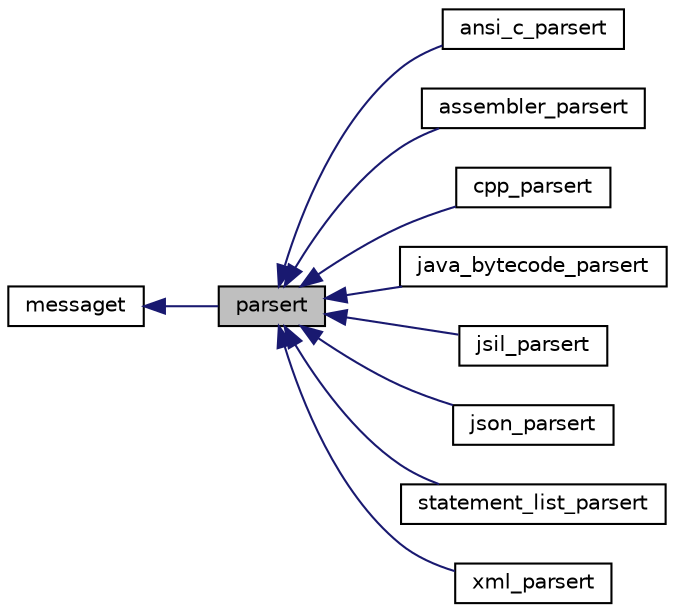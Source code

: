 digraph "parsert"
{
 // LATEX_PDF_SIZE
  bgcolor="transparent";
  edge [fontname="Helvetica",fontsize="10",labelfontname="Helvetica",labelfontsize="10"];
  node [fontname="Helvetica",fontsize="10",shape=record];
  rankdir="LR";
  Node1 [label="parsert",height=0.2,width=0.4,color="black", fillcolor="grey75", style="filled", fontcolor="black",tooltip=" "];
  Node2 -> Node1 [dir="back",color="midnightblue",fontsize="10",style="solid",fontname="Helvetica"];
  Node2 [label="messaget",height=0.2,width=0.4,color="black",URL="$classmessaget.html",tooltip="Class that provides messages with a built-in verbosity 'level'."];
  Node1 -> Node3 [dir="back",color="midnightblue",fontsize="10",style="solid",fontname="Helvetica"];
  Node3 [label="ansi_c_parsert",height=0.2,width=0.4,color="black",URL="$classansi__c__parsert.html",tooltip=" "];
  Node1 -> Node4 [dir="back",color="midnightblue",fontsize="10",style="solid",fontname="Helvetica"];
  Node4 [label="assembler_parsert",height=0.2,width=0.4,color="black",URL="$classassembler__parsert.html",tooltip=" "];
  Node1 -> Node5 [dir="back",color="midnightblue",fontsize="10",style="solid",fontname="Helvetica"];
  Node5 [label="cpp_parsert",height=0.2,width=0.4,color="black",URL="$classcpp__parsert.html",tooltip=" "];
  Node1 -> Node6 [dir="back",color="midnightblue",fontsize="10",style="solid",fontname="Helvetica"];
  Node6 [label="java_bytecode_parsert",height=0.2,width=0.4,color="black",URL="$classjava__bytecode__parsert.html",tooltip=" "];
  Node1 -> Node7 [dir="back",color="midnightblue",fontsize="10",style="solid",fontname="Helvetica"];
  Node7 [label="jsil_parsert",height=0.2,width=0.4,color="black",URL="$classjsil__parsert.html",tooltip=" "];
  Node1 -> Node8 [dir="back",color="midnightblue",fontsize="10",style="solid",fontname="Helvetica"];
  Node8 [label="json_parsert",height=0.2,width=0.4,color="black",URL="$classjson__parsert.html",tooltip=" "];
  Node1 -> Node9 [dir="back",color="midnightblue",fontsize="10",style="solid",fontname="Helvetica"];
  Node9 [label="statement_list_parsert",height=0.2,width=0.4,color="black",URL="$classstatement__list__parsert.html",tooltip="Responsible for starting the parse process and to translate the result into a statement_list_parse_tr..."];
  Node1 -> Node10 [dir="back",color="midnightblue",fontsize="10",style="solid",fontname="Helvetica"];
  Node10 [label="xml_parsert",height=0.2,width=0.4,color="black",URL="$classxml__parsert.html",tooltip=" "];
}
